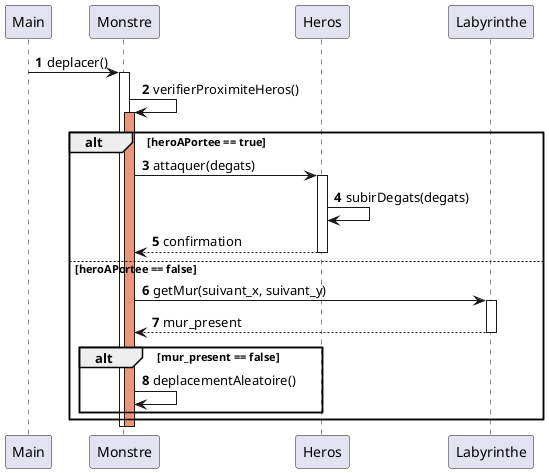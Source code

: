 @startuml
'https://plantuml.com/sequence-diagram

autonumber

participant "Main" as main
participant "Monstre" as monstre
participant "Heros" as heros
participant "Labyrinthe" as laby

main -> monstre: deplacer()
activate monstre

monstre -> monstre: verifierProximiteHeros()
activate monstre #DarkSalmon

alt heroAPortee == true
    monstre -> heros: attaquer(degats)
    activate heros
    heros -> heros: subirDegats(degats)
    heros --> monstre: confirmation
    deactivate heros

else heroAPortee == false
    monstre -> laby: getMur(suivant_x, suivant_y)
    activate laby
    laby --> monstre: mur_present
    deactivate laby

    alt mur_present == false
        monstre -> monstre: deplacementAleatoire()
    end
end

deactivate monstre
deactivate monstre

@enduml